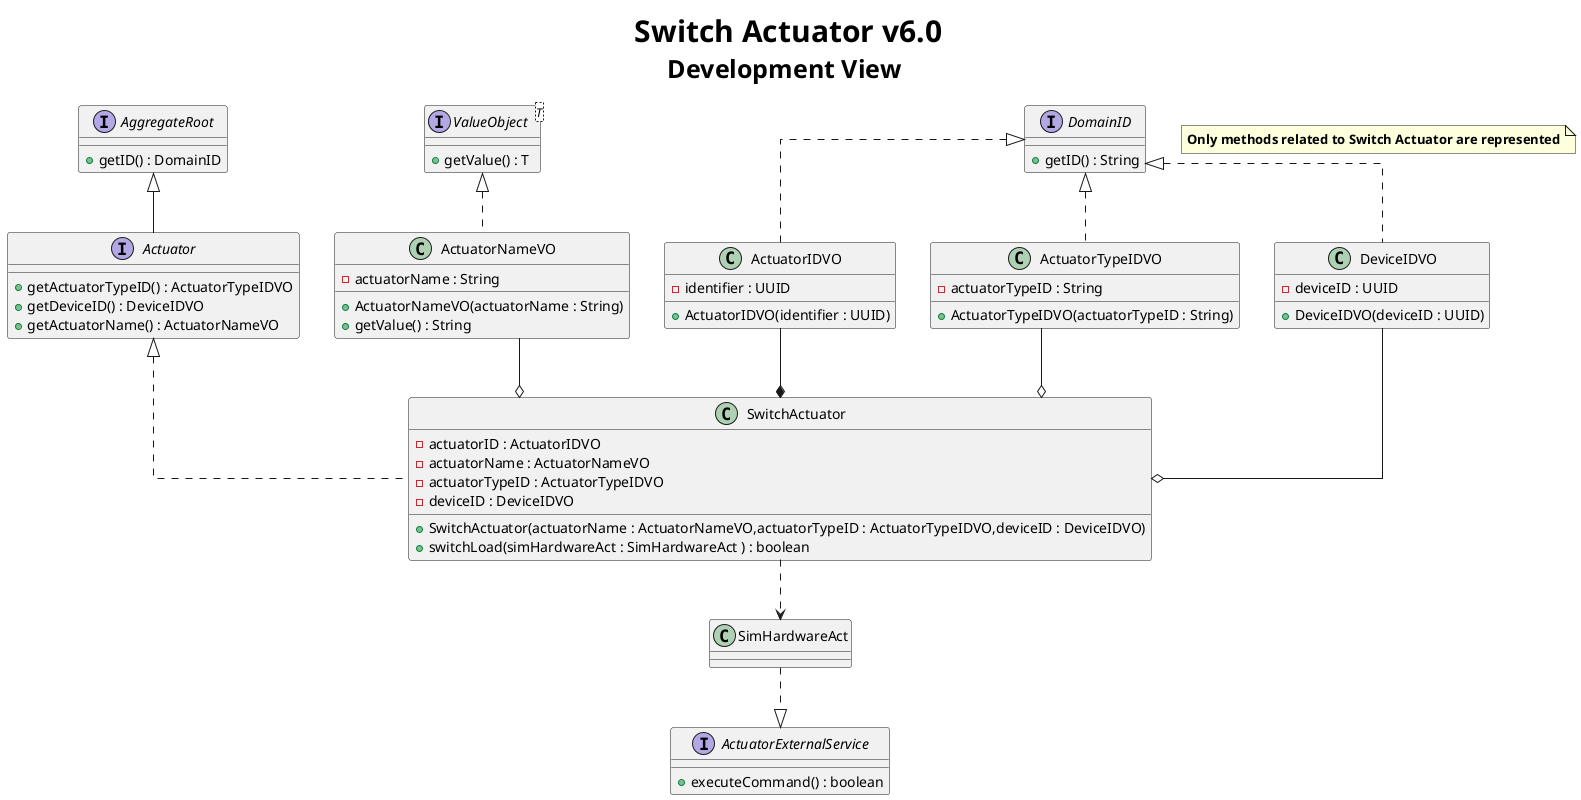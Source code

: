 @startuml
title <size: 30> Switch Actuator v6.0\n<size: 25>Development View

skinparam linetype ortho

note "<b>Only methods related to Switch Actuator are represented" as 1

interface Actuator {
    +getActuatorTypeID() : ActuatorTypeIDVO
    +getDeviceID() : DeviceIDVO
    +getActuatorName() : ActuatorNameVO
}

interface AggregateRoot{
    + getID() : DomainID
}

interface DomainID{
    + getID() : String
}

interface ValueObject<T> {
    + getValue() : T
}

class SwitchActuator{
    - actuatorID : ActuatorIDVO
    - actuatorName : ActuatorNameVO
    - actuatorTypeID : ActuatorTypeIDVO
    - deviceID : DeviceIDVO

    + SwitchActuator(actuatorName : ActuatorNameVO,actuatorTypeID : ActuatorTypeIDVO,deviceID : DeviceIDVO)
    + switchLoad(simHardwareAct : SimHardwareAct ) : boolean
}

class SimHardwareAct {

}

class ActuatorNameVO{
    - actuatorName : String
    + ActuatorNameVO(actuatorName : String)
    + getValue() : String
}

class ActuatorIDVO{
    - identifier : UUID
    + ActuatorIDVO(identifier : UUID)
}

class ActuatorTypeIDVO{
    - actuatorTypeID : String
    + ActuatorTypeIDVO(actuatorTypeID : String)
}

class DeviceIDVO{
    - deviceID : UUID
    + DeviceIDVO(deviceID : UUID)
}

interface ActuatorExternalService{
    + executeCommand() : boolean
}

Actuator --up|> AggregateRoot
Actuator <|.. SwitchActuator
SimHardwareAct <..up SwitchActuator
SimHardwareAct ..|> ActuatorExternalService
ActuatorNameVO --o SwitchActuator
ActuatorIDVO --* SwitchActuator
ActuatorTypeIDVO --o SwitchActuator
DeviceIDVO --o SwitchActuator
ValueObject <|.. ActuatorNameVO
DomainID <|.. ActuatorIDVO
DomainID <|.. ActuatorTypeIDVO
DomainID <|.. DeviceIDVO

@enduml
